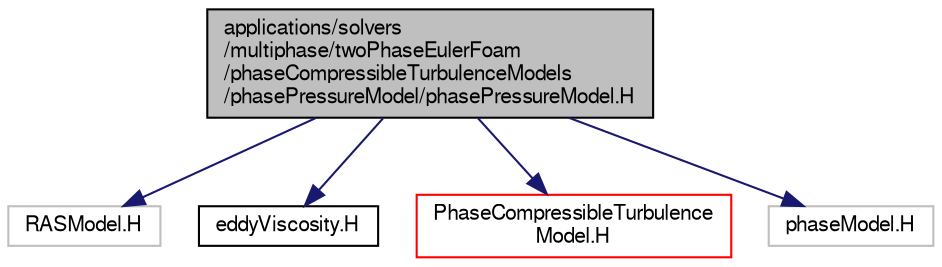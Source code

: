 digraph "applications/solvers/multiphase/twoPhaseEulerFoam/phaseCompressibleTurbulenceModels/phasePressureModel/phasePressureModel.H"
{
  bgcolor="transparent";
  edge [fontname="FreeSans",fontsize="10",labelfontname="FreeSans",labelfontsize="10"];
  node [fontname="FreeSans",fontsize="10",shape=record];
  Node0 [label="applications/solvers\l/multiphase/twoPhaseEulerFoam\l/phaseCompressibleTurbulenceModels\l/phasePressureModel/phasePressureModel.H",height=0.2,width=0.4,color="black", fillcolor="grey75", style="filled", fontcolor="black"];
  Node0 -> Node1 [color="midnightblue",fontsize="10",style="solid",fontname="FreeSans"];
  Node1 [label="RASModel.H",height=0.2,width=0.4,color="grey75"];
  Node0 -> Node2 [color="midnightblue",fontsize="10",style="solid",fontname="FreeSans"];
  Node2 [label="eddyViscosity.H",height=0.2,width=0.4,color="black",URL="$a17768.html"];
  Node0 -> Node3 [color="midnightblue",fontsize="10",style="solid",fontname="FreeSans"];
  Node3 [label="PhaseCompressibleTurbulence\lModel.H",height=0.2,width=0.4,color="red",URL="$a17738.html"];
  Node0 -> Node61 [color="midnightblue",fontsize="10",style="solid",fontname="FreeSans"];
  Node61 [label="phaseModel.H",height=0.2,width=0.4,color="grey75"];
}
